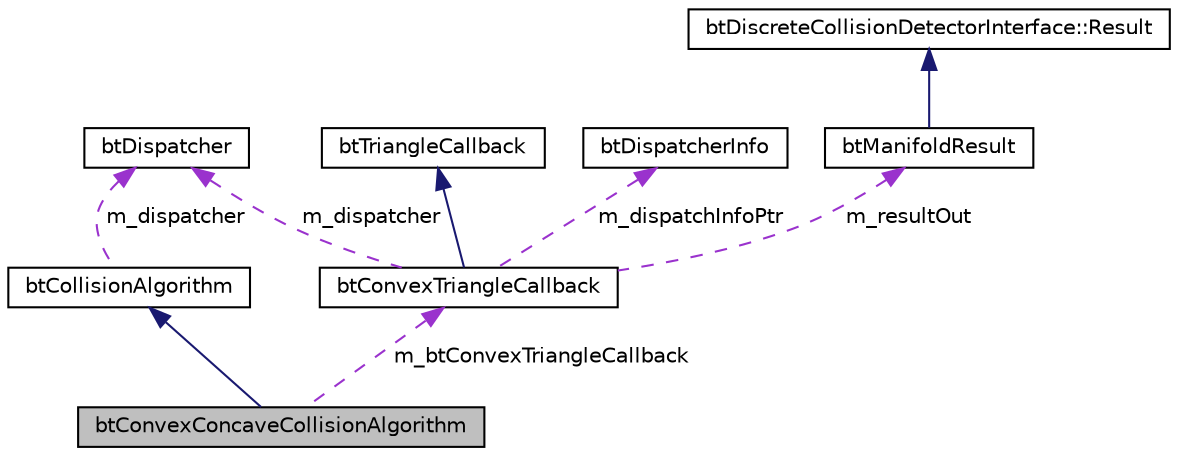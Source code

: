 digraph G
{
  edge [fontname="Helvetica",fontsize="10",labelfontname="Helvetica",labelfontsize="10"];
  node [fontname="Helvetica",fontsize="10",shape=record];
  Node1 [label="btConvexConcaveCollisionAlgorithm",height=0.2,width=0.4,color="black", fillcolor="grey75", style="filled" fontcolor="black"];
  Node2 -> Node1 [dir="back",color="midnightblue",fontsize="10",style="solid",fontname="Helvetica"];
  Node2 [label="btCollisionAlgorithm",height=0.2,width=0.4,color="black", fillcolor="white", style="filled",URL="$classbtCollisionAlgorithm.html",tooltip="btCollisionAlgorithm is an collision interface that is compatible with the Broadphase and btDispatche..."];
  Node3 -> Node2 [dir="back",color="darkorchid3",fontsize="10",style="dashed",label=" m_dispatcher" ,fontname="Helvetica"];
  Node3 [label="btDispatcher",height=0.2,width=0.4,color="black", fillcolor="white", style="filled",URL="$classbtDispatcher.html",tooltip="btDispatcher can be used in combination with broadphase to dispatch overlapping pairs."];
  Node4 -> Node1 [dir="back",color="darkorchid3",fontsize="10",style="dashed",label=" m_btConvexTriangleCallback" ,fontname="Helvetica"];
  Node4 [label="btConvexTriangleCallback",height=0.2,width=0.4,color="black", fillcolor="white", style="filled",URL="$classbtConvexTriangleCallback.html",tooltip="For each triangle in the concave mesh that overlaps with the AABB of a convex (m_convexProxy), processTriangle is called."];
  Node5 -> Node4 [dir="back",color="midnightblue",fontsize="10",style="solid",fontname="Helvetica"];
  Node5 [label="btTriangleCallback",height=0.2,width=0.4,color="black", fillcolor="white", style="filled",URL="$classbtTriangleCallback.html"];
  Node6 -> Node4 [dir="back",color="darkorchid3",fontsize="10",style="dashed",label=" m_dispatchInfoPtr" ,fontname="Helvetica"];
  Node6 [label="btDispatcherInfo",height=0.2,width=0.4,color="black", fillcolor="white", style="filled",URL="$structbtDispatcherInfo.html"];
  Node7 -> Node4 [dir="back",color="darkorchid3",fontsize="10",style="dashed",label=" m_resultOut" ,fontname="Helvetica"];
  Node7 [label="btManifoldResult",height=0.2,width=0.4,color="black", fillcolor="white", style="filled",URL="$classbtManifoldResult.html",tooltip="btManifoldResult is a helper class to manage contact results."];
  Node8 -> Node7 [dir="back",color="midnightblue",fontsize="10",style="solid",fontname="Helvetica"];
  Node8 [label="btDiscreteCollisionDetectorInterface::Result",height=0.2,width=0.4,color="black", fillcolor="white", style="filled",URL="$structbtDiscreteCollisionDetectorInterface_1_1Result.html"];
  Node3 -> Node4 [dir="back",color="darkorchid3",fontsize="10",style="dashed",label=" m_dispatcher" ,fontname="Helvetica"];
}
